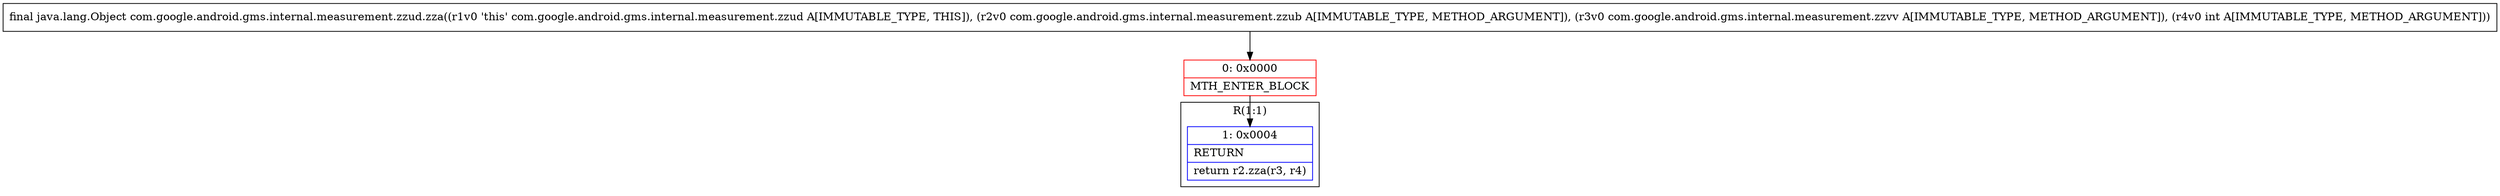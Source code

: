 digraph "CFG forcom.google.android.gms.internal.measurement.zzud.zza(Lcom\/google\/android\/gms\/internal\/measurement\/zzub;Lcom\/google\/android\/gms\/internal\/measurement\/zzvv;I)Ljava\/lang\/Object;" {
subgraph cluster_Region_1472840118 {
label = "R(1:1)";
node [shape=record,color=blue];
Node_1 [shape=record,label="{1\:\ 0x0004|RETURN\l|return r2.zza(r3, r4)\l}"];
}
Node_0 [shape=record,color=red,label="{0\:\ 0x0000|MTH_ENTER_BLOCK\l}"];
MethodNode[shape=record,label="{final java.lang.Object com.google.android.gms.internal.measurement.zzud.zza((r1v0 'this' com.google.android.gms.internal.measurement.zzud A[IMMUTABLE_TYPE, THIS]), (r2v0 com.google.android.gms.internal.measurement.zzub A[IMMUTABLE_TYPE, METHOD_ARGUMENT]), (r3v0 com.google.android.gms.internal.measurement.zzvv A[IMMUTABLE_TYPE, METHOD_ARGUMENT]), (r4v0 int A[IMMUTABLE_TYPE, METHOD_ARGUMENT])) }"];
MethodNode -> Node_0;
Node_0 -> Node_1;
}

